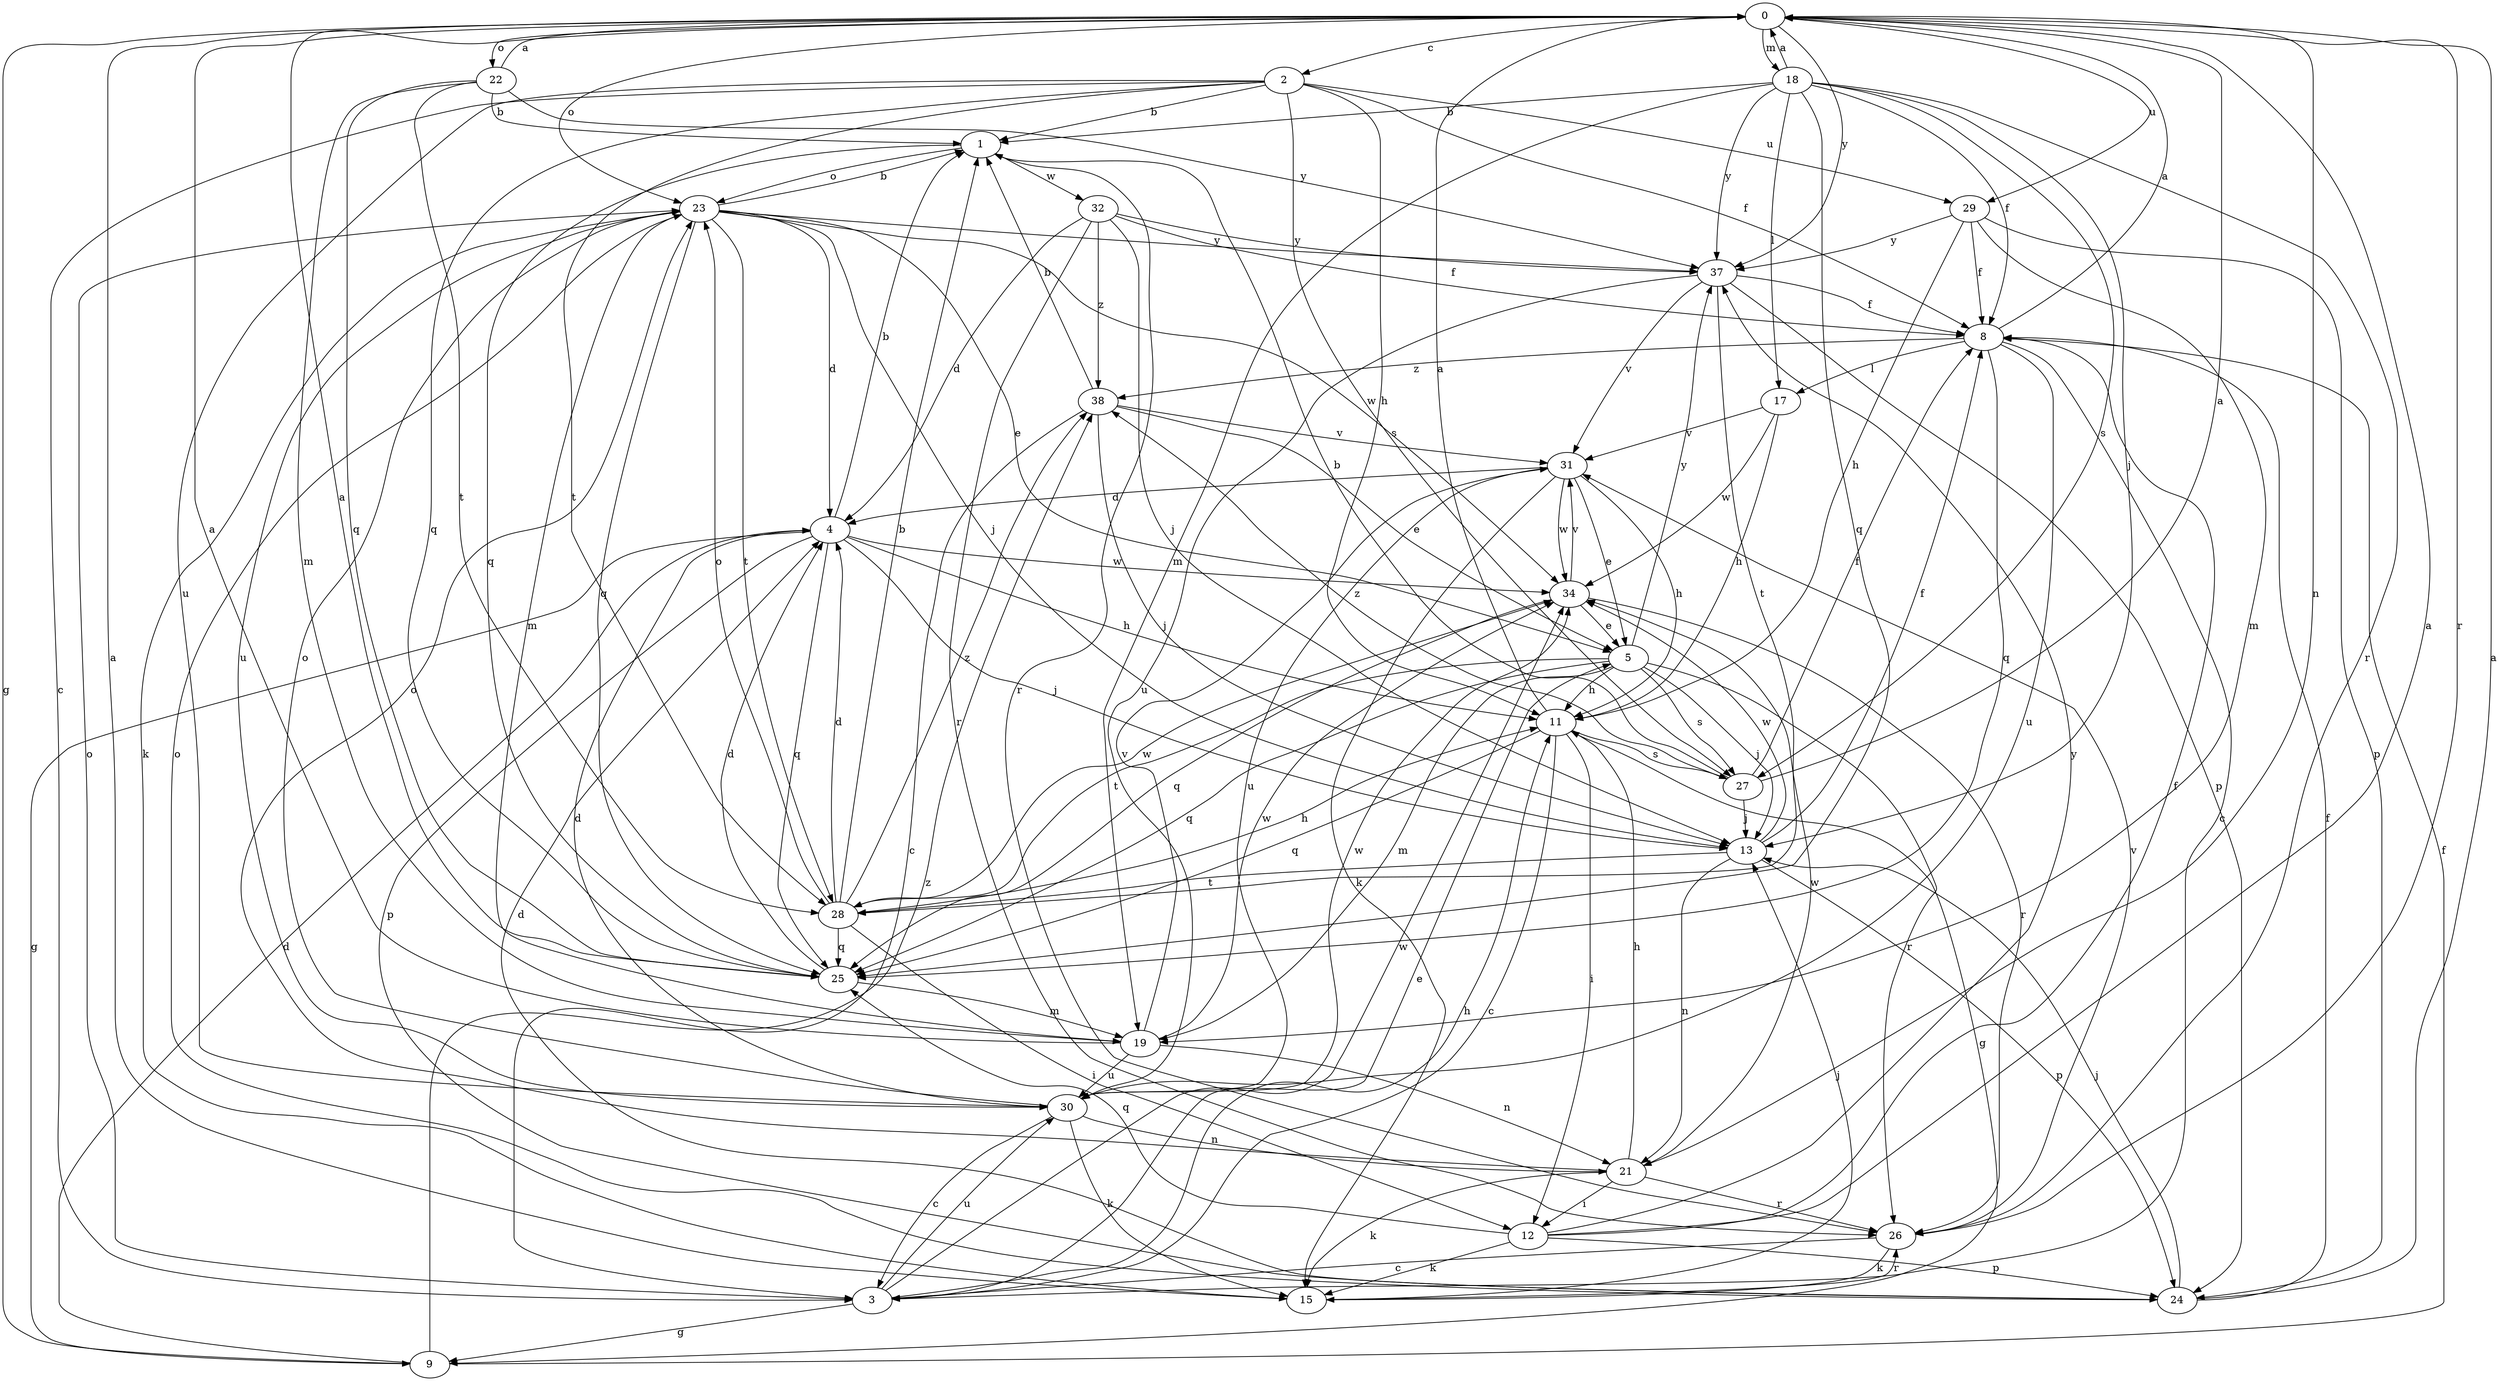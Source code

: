 strict digraph  {
0;
1;
2;
3;
4;
5;
8;
9;
11;
12;
13;
15;
17;
18;
19;
21;
22;
23;
24;
25;
26;
27;
28;
29;
30;
31;
32;
34;
37;
38;
0 -> 2  [label=c];
0 -> 9  [label=g];
0 -> 18  [label=m];
0 -> 21  [label=n];
0 -> 22  [label=o];
0 -> 23  [label=o];
0 -> 26  [label=r];
0 -> 29  [label=u];
0 -> 37  [label=y];
1 -> 23  [label=o];
1 -> 25  [label=q];
1 -> 26  [label=r];
1 -> 32  [label=w];
2 -> 1  [label=b];
2 -> 3  [label=c];
2 -> 8  [label=f];
2 -> 11  [label=h];
2 -> 25  [label=q];
2 -> 27  [label=s];
2 -> 28  [label=t];
2 -> 29  [label=u];
2 -> 30  [label=u];
3 -> 5  [label=e];
3 -> 9  [label=g];
3 -> 11  [label=h];
3 -> 23  [label=o];
3 -> 30  [label=u];
3 -> 34  [label=w];
4 -> 1  [label=b];
4 -> 9  [label=g];
4 -> 11  [label=h];
4 -> 13  [label=j];
4 -> 24  [label=p];
4 -> 25  [label=q];
4 -> 34  [label=w];
5 -> 11  [label=h];
5 -> 13  [label=j];
5 -> 19  [label=m];
5 -> 25  [label=q];
5 -> 26  [label=r];
5 -> 27  [label=s];
5 -> 28  [label=t];
5 -> 37  [label=y];
8 -> 0  [label=a];
8 -> 3  [label=c];
8 -> 17  [label=l];
8 -> 25  [label=q];
8 -> 30  [label=u];
8 -> 38  [label=z];
9 -> 4  [label=d];
9 -> 8  [label=f];
9 -> 38  [label=z];
11 -> 0  [label=a];
11 -> 3  [label=c];
11 -> 9  [label=g];
11 -> 12  [label=i];
11 -> 25  [label=q];
11 -> 27  [label=s];
12 -> 0  [label=a];
12 -> 8  [label=f];
12 -> 15  [label=k];
12 -> 24  [label=p];
12 -> 25  [label=q];
12 -> 37  [label=y];
13 -> 8  [label=f];
13 -> 21  [label=n];
13 -> 24  [label=p];
13 -> 28  [label=t];
13 -> 34  [label=w];
15 -> 0  [label=a];
15 -> 13  [label=j];
15 -> 26  [label=r];
17 -> 11  [label=h];
17 -> 31  [label=v];
17 -> 34  [label=w];
18 -> 0  [label=a];
18 -> 1  [label=b];
18 -> 8  [label=f];
18 -> 13  [label=j];
18 -> 17  [label=l];
18 -> 19  [label=m];
18 -> 25  [label=q];
18 -> 26  [label=r];
18 -> 27  [label=s];
18 -> 37  [label=y];
19 -> 0  [label=a];
19 -> 21  [label=n];
19 -> 30  [label=u];
19 -> 31  [label=v];
19 -> 34  [label=w];
21 -> 11  [label=h];
21 -> 12  [label=i];
21 -> 15  [label=k];
21 -> 23  [label=o];
21 -> 26  [label=r];
21 -> 34  [label=w];
22 -> 0  [label=a];
22 -> 1  [label=b];
22 -> 19  [label=m];
22 -> 25  [label=q];
22 -> 28  [label=t];
22 -> 37  [label=y];
23 -> 1  [label=b];
23 -> 4  [label=d];
23 -> 5  [label=e];
23 -> 13  [label=j];
23 -> 15  [label=k];
23 -> 19  [label=m];
23 -> 25  [label=q];
23 -> 28  [label=t];
23 -> 30  [label=u];
23 -> 34  [label=w];
23 -> 37  [label=y];
24 -> 0  [label=a];
24 -> 4  [label=d];
24 -> 8  [label=f];
24 -> 13  [label=j];
24 -> 23  [label=o];
25 -> 0  [label=a];
25 -> 4  [label=d];
25 -> 19  [label=m];
26 -> 3  [label=c];
26 -> 15  [label=k];
26 -> 31  [label=v];
27 -> 0  [label=a];
27 -> 1  [label=b];
27 -> 8  [label=f];
27 -> 13  [label=j];
27 -> 38  [label=z];
28 -> 1  [label=b];
28 -> 4  [label=d];
28 -> 11  [label=h];
28 -> 12  [label=i];
28 -> 23  [label=o];
28 -> 25  [label=q];
28 -> 34  [label=w];
28 -> 38  [label=z];
29 -> 8  [label=f];
29 -> 11  [label=h];
29 -> 19  [label=m];
29 -> 24  [label=p];
29 -> 37  [label=y];
30 -> 3  [label=c];
30 -> 4  [label=d];
30 -> 15  [label=k];
30 -> 21  [label=n];
30 -> 23  [label=o];
30 -> 34  [label=w];
31 -> 4  [label=d];
31 -> 5  [label=e];
31 -> 11  [label=h];
31 -> 15  [label=k];
31 -> 30  [label=u];
31 -> 34  [label=w];
32 -> 4  [label=d];
32 -> 8  [label=f];
32 -> 13  [label=j];
32 -> 26  [label=r];
32 -> 37  [label=y];
32 -> 38  [label=z];
34 -> 5  [label=e];
34 -> 25  [label=q];
34 -> 26  [label=r];
34 -> 31  [label=v];
37 -> 8  [label=f];
37 -> 24  [label=p];
37 -> 28  [label=t];
37 -> 30  [label=u];
37 -> 31  [label=v];
38 -> 1  [label=b];
38 -> 3  [label=c];
38 -> 5  [label=e];
38 -> 13  [label=j];
38 -> 31  [label=v];
}

